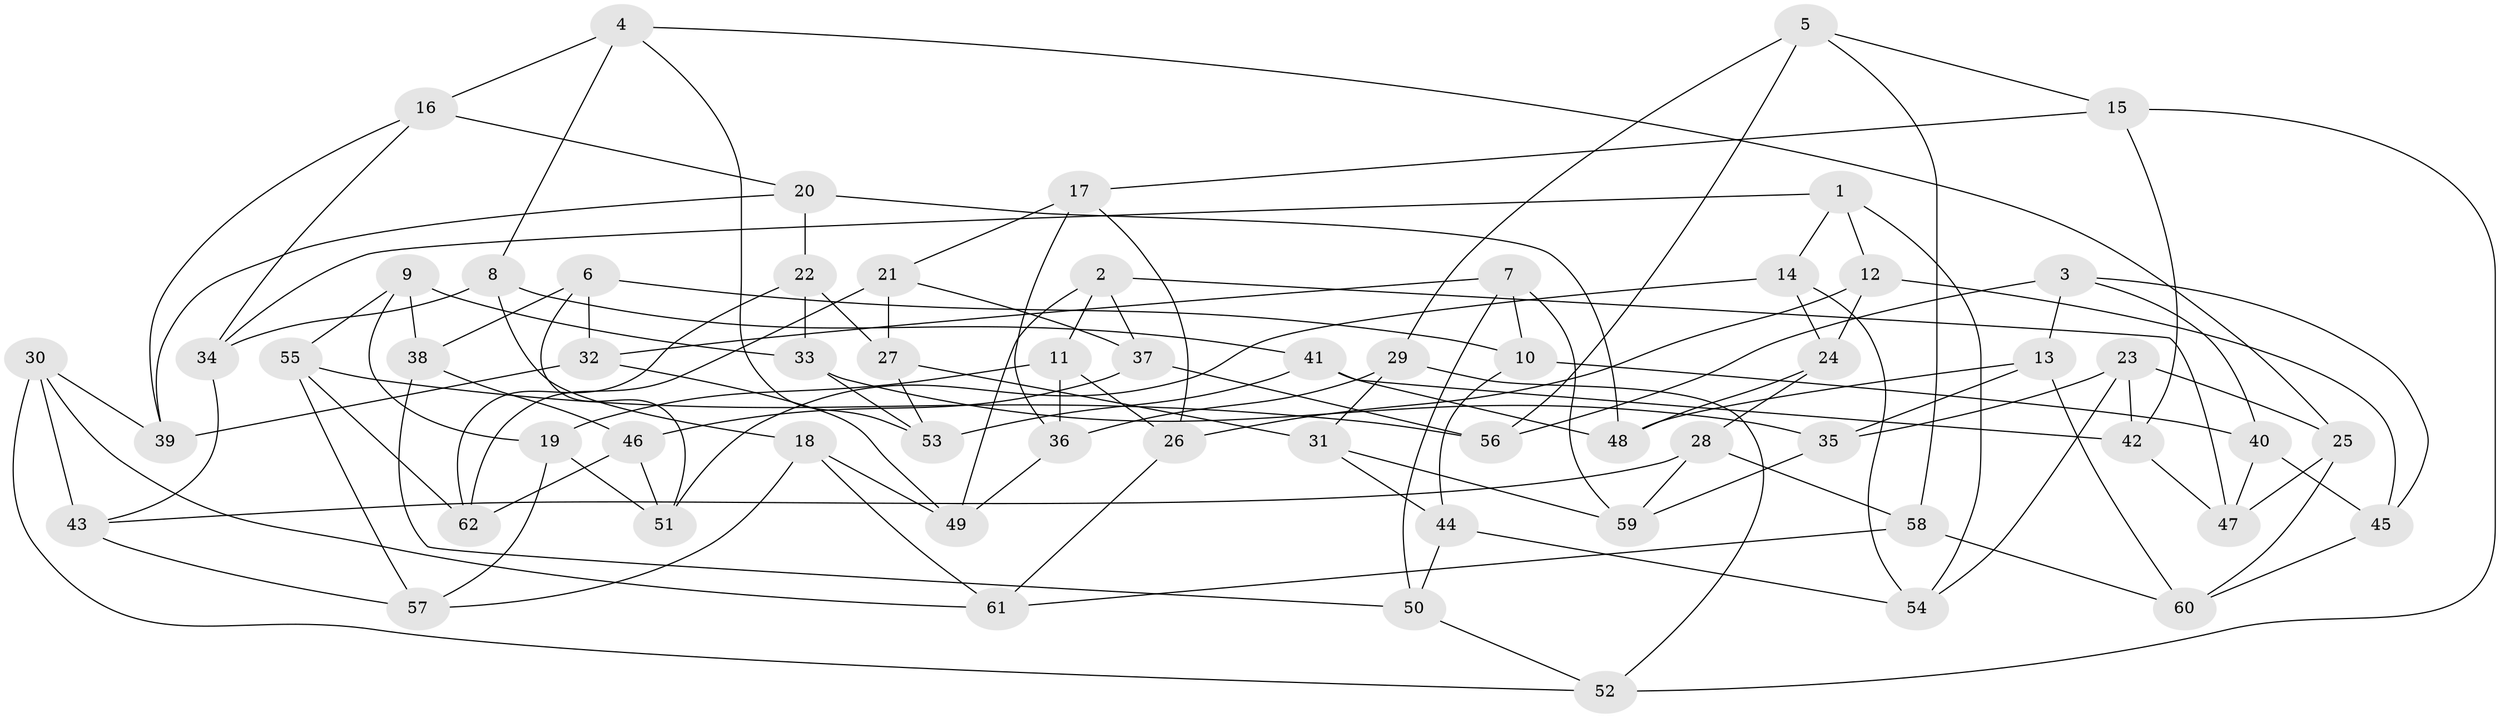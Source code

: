 // Generated by graph-tools (version 1.1) at 2025/11/02/27/25 16:11:46]
// undirected, 62 vertices, 124 edges
graph export_dot {
graph [start="1"]
  node [color=gray90,style=filled];
  1;
  2;
  3;
  4;
  5;
  6;
  7;
  8;
  9;
  10;
  11;
  12;
  13;
  14;
  15;
  16;
  17;
  18;
  19;
  20;
  21;
  22;
  23;
  24;
  25;
  26;
  27;
  28;
  29;
  30;
  31;
  32;
  33;
  34;
  35;
  36;
  37;
  38;
  39;
  40;
  41;
  42;
  43;
  44;
  45;
  46;
  47;
  48;
  49;
  50;
  51;
  52;
  53;
  54;
  55;
  56;
  57;
  58;
  59;
  60;
  61;
  62;
  1 -- 34;
  1 -- 14;
  1 -- 54;
  1 -- 12;
  2 -- 49;
  2 -- 37;
  2 -- 11;
  2 -- 47;
  3 -- 45;
  3 -- 13;
  3 -- 40;
  3 -- 56;
  4 -- 25;
  4 -- 16;
  4 -- 8;
  4 -- 53;
  5 -- 56;
  5 -- 58;
  5 -- 15;
  5 -- 29;
  6 -- 32;
  6 -- 10;
  6 -- 51;
  6 -- 38;
  7 -- 32;
  7 -- 50;
  7 -- 10;
  7 -- 59;
  8 -- 41;
  8 -- 34;
  8 -- 18;
  9 -- 19;
  9 -- 55;
  9 -- 38;
  9 -- 33;
  10 -- 44;
  10 -- 40;
  11 -- 26;
  11 -- 36;
  11 -- 19;
  12 -- 24;
  12 -- 45;
  12 -- 26;
  13 -- 48;
  13 -- 35;
  13 -- 60;
  14 -- 54;
  14 -- 51;
  14 -- 24;
  15 -- 52;
  15 -- 42;
  15 -- 17;
  16 -- 34;
  16 -- 20;
  16 -- 39;
  17 -- 36;
  17 -- 21;
  17 -- 26;
  18 -- 57;
  18 -- 49;
  18 -- 61;
  19 -- 51;
  19 -- 57;
  20 -- 22;
  20 -- 48;
  20 -- 39;
  21 -- 27;
  21 -- 37;
  21 -- 62;
  22 -- 33;
  22 -- 62;
  22 -- 27;
  23 -- 42;
  23 -- 35;
  23 -- 54;
  23 -- 25;
  24 -- 48;
  24 -- 28;
  25 -- 60;
  25 -- 47;
  26 -- 61;
  27 -- 53;
  27 -- 31;
  28 -- 43;
  28 -- 59;
  28 -- 58;
  29 -- 31;
  29 -- 36;
  29 -- 52;
  30 -- 39;
  30 -- 52;
  30 -- 43;
  30 -- 61;
  31 -- 59;
  31 -- 44;
  32 -- 39;
  32 -- 49;
  33 -- 35;
  33 -- 53;
  34 -- 43;
  35 -- 59;
  36 -- 49;
  37 -- 46;
  37 -- 56;
  38 -- 50;
  38 -- 46;
  40 -- 47;
  40 -- 45;
  41 -- 48;
  41 -- 42;
  41 -- 53;
  42 -- 47;
  43 -- 57;
  44 -- 54;
  44 -- 50;
  45 -- 60;
  46 -- 51;
  46 -- 62;
  50 -- 52;
  55 -- 62;
  55 -- 56;
  55 -- 57;
  58 -- 61;
  58 -- 60;
}
